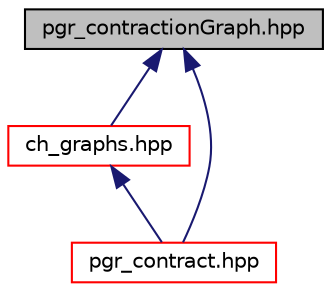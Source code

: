 digraph "pgr_contractionGraph.hpp"
{
  edge [fontname="Helvetica",fontsize="10",labelfontname="Helvetica",labelfontsize="10"];
  node [fontname="Helvetica",fontsize="10",shape=record];
  Node34 [label="pgr_contractionGraph.hpp",height=0.2,width=0.4,color="black", fillcolor="grey75", style="filled", fontcolor="black"];
  Node34 -> Node35 [dir="back",color="midnightblue",fontsize="10",style="solid",fontname="Helvetica"];
  Node35 [label="ch_graphs.hpp",height=0.2,width=0.4,color="red", fillcolor="white", style="filled",URL="$ch__graphs_8hpp.html"];
  Node35 -> Node37 [dir="back",color="midnightblue",fontsize="10",style="solid",fontname="Helvetica"];
  Node37 [label="pgr_contract.hpp",height=0.2,width=0.4,color="red", fillcolor="white", style="filled",URL="$pgr__contract_8hpp.html"];
  Node34 -> Node37 [dir="back",color="midnightblue",fontsize="10",style="solid",fontname="Helvetica"];
}

